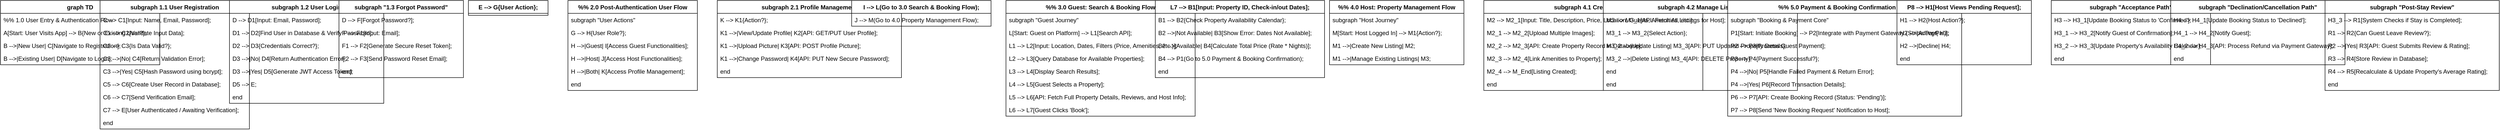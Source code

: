 <mxfile version="27.1.6">
  <diagram name="Page-1" id="ROSSpVBe134HuzA2AlAc">
    <mxGraphModel dx="3422" dy="473" grid="1" gridSize="10" guides="1" tooltips="1" connect="1" arrows="1" fold="1" page="1" pageScale="1" pageWidth="850" pageHeight="1100" math="0" shadow="0">
      <root>
        <mxCell id="0" />
        <mxCell id="1" parent="0" />
        <mxCell id="bdppFfS9T9ufFa10sfc3-4" value="graph TD" style="swimlane;fontStyle=1;childLayout=stackLayout;horizontal=1;startSize=26;horizontalStack=0;resizeParent=1;resizeParentMax=0;resizeLast=0;collapsible=1;marginBottom=0;" vertex="1" parent="1">
          <mxGeometry x="-2080" y="120" width="320" height="130" as="geometry" />
        </mxCell>
        <mxCell id="bdppFfS9T9ufFa10sfc3-5" value="    %% 1.0 User Entry &amp; Authentication Flow" style="text;strokeColor=none;fillColor=none;align=left;verticalAlign=top;spacingLeft=4;spacingRight=4;overflow=hidden;rotatable=0;points=[[0,0.5],[1,0.5]];portConstraint=eastwest;" vertex="1" parent="bdppFfS9T9ufFa10sfc3-4">
          <mxGeometry y="26" width="320" height="26" as="geometry" />
        </mxCell>
        <mxCell id="bdppFfS9T9ufFa10sfc3-6" value="    A[Start: User Visits App] --&gt; B{New or Existing User?};" style="text;strokeColor=none;fillColor=none;align=left;verticalAlign=top;spacingLeft=4;spacingRight=4;overflow=hidden;rotatable=0;points=[[0,0.5],[1,0.5]];portConstraint=eastwest;" vertex="1" parent="bdppFfS9T9ufFa10sfc3-4">
          <mxGeometry y="52" width="320" height="26" as="geometry" />
        </mxCell>
        <mxCell id="bdppFfS9T9ufFa10sfc3-7" value="    B --&gt;|New User| C[Navigate to Registration];" style="text;strokeColor=none;fillColor=none;align=left;verticalAlign=top;spacingLeft=4;spacingRight=4;overflow=hidden;rotatable=0;points=[[0,0.5],[1,0.5]];portConstraint=eastwest;" vertex="1" parent="bdppFfS9T9ufFa10sfc3-4">
          <mxGeometry y="78" width="320" height="26" as="geometry" />
        </mxCell>
        <mxCell id="bdppFfS9T9ufFa10sfc3-8" value="    B --&gt;|Existing User| D[Navigate to Login];" style="text;strokeColor=none;fillColor=none;align=left;verticalAlign=top;spacingLeft=4;spacingRight=4;overflow=hidden;rotatable=0;points=[[0,0.5],[1,0.5]];portConstraint=eastwest;" vertex="1" parent="bdppFfS9T9ufFa10sfc3-4">
          <mxGeometry y="104" width="320" height="26" as="geometry" />
        </mxCell>
        <mxCell id="bdppFfS9T9ufFa10sfc3-9" value="    subgraph 1.1 User Registration" style="swimlane;fontStyle=1;childLayout=stackLayout;horizontal=1;startSize=26;horizontalStack=0;resizeParent=1;resizeParentMax=0;resizeLast=0;collapsible=1;marginBottom=0;" vertex="1" parent="1">
          <mxGeometry x="-1880" y="120" width="300" height="260" as="geometry" />
        </mxCell>
        <mxCell id="bdppFfS9T9ufFa10sfc3-10" value="        C --&gt; C1[Input: Name, Email, Password];" style="text;strokeColor=none;fillColor=none;align=left;verticalAlign=top;spacingLeft=4;spacingRight=4;overflow=hidden;rotatable=0;points=[[0,0.5],[1,0.5]];portConstraint=eastwest;" vertex="1" parent="bdppFfS9T9ufFa10sfc3-9">
          <mxGeometry y="26" width="300" height="26" as="geometry" />
        </mxCell>
        <mxCell id="bdppFfS9T9ufFa10sfc3-11" value="        C1 --&gt; C2[Validate Input Data];" style="text;strokeColor=none;fillColor=none;align=left;verticalAlign=top;spacingLeft=4;spacingRight=4;overflow=hidden;rotatable=0;points=[[0,0.5],[1,0.5]];portConstraint=eastwest;" vertex="1" parent="bdppFfS9T9ufFa10sfc3-9">
          <mxGeometry y="52" width="300" height="26" as="geometry" />
        </mxCell>
        <mxCell id="bdppFfS9T9ufFa10sfc3-12" value="        C2 --&gt; C3{Is Data Valid?};" style="text;strokeColor=none;fillColor=none;align=left;verticalAlign=top;spacingLeft=4;spacingRight=4;overflow=hidden;rotatable=0;points=[[0,0.5],[1,0.5]];portConstraint=eastwest;" vertex="1" parent="bdppFfS9T9ufFa10sfc3-9">
          <mxGeometry y="78" width="300" height="26" as="geometry" />
        </mxCell>
        <mxCell id="bdppFfS9T9ufFa10sfc3-13" value="        C3 --&gt;|No| C4[Return Validation Error];" style="text;strokeColor=none;fillColor=none;align=left;verticalAlign=top;spacingLeft=4;spacingRight=4;overflow=hidden;rotatable=0;points=[[0,0.5],[1,0.5]];portConstraint=eastwest;" vertex="1" parent="bdppFfS9T9ufFa10sfc3-9">
          <mxGeometry y="104" width="300" height="26" as="geometry" />
        </mxCell>
        <mxCell id="bdppFfS9T9ufFa10sfc3-14" value="        C3 --&gt;|Yes| C5[Hash Password using bcrypt];" style="text;strokeColor=none;fillColor=none;align=left;verticalAlign=top;spacingLeft=4;spacingRight=4;overflow=hidden;rotatable=0;points=[[0,0.5],[1,0.5]];portConstraint=eastwest;" vertex="1" parent="bdppFfS9T9ufFa10sfc3-9">
          <mxGeometry y="130" width="300" height="26" as="geometry" />
        </mxCell>
        <mxCell id="bdppFfS9T9ufFa10sfc3-15" value="        C5 --&gt; C6[Create User Record in Database];" style="text;strokeColor=none;fillColor=none;align=left;verticalAlign=top;spacingLeft=4;spacingRight=4;overflow=hidden;rotatable=0;points=[[0,0.5],[1,0.5]];portConstraint=eastwest;" vertex="1" parent="bdppFfS9T9ufFa10sfc3-9">
          <mxGeometry y="156" width="300" height="26" as="geometry" />
        </mxCell>
        <mxCell id="bdppFfS9T9ufFa10sfc3-16" value="        C6 --&gt; C7[Send Verification Email];" style="text;strokeColor=none;fillColor=none;align=left;verticalAlign=top;spacingLeft=4;spacingRight=4;overflow=hidden;rotatable=0;points=[[0,0.5],[1,0.5]];portConstraint=eastwest;" vertex="1" parent="bdppFfS9T9ufFa10sfc3-9">
          <mxGeometry y="182" width="300" height="26" as="geometry" />
        </mxCell>
        <mxCell id="bdppFfS9T9ufFa10sfc3-17" value="        C7 --&gt; E[User Authenticated / Awaiting Verification];" style="text;strokeColor=none;fillColor=none;align=left;verticalAlign=top;spacingLeft=4;spacingRight=4;overflow=hidden;rotatable=0;points=[[0,0.5],[1,0.5]];portConstraint=eastwest;" vertex="1" parent="bdppFfS9T9ufFa10sfc3-9">
          <mxGeometry y="208" width="300" height="26" as="geometry" />
        </mxCell>
        <mxCell id="bdppFfS9T9ufFa10sfc3-18" value="    end" style="text;strokeColor=none;fillColor=none;align=left;verticalAlign=top;spacingLeft=4;spacingRight=4;overflow=hidden;rotatable=0;points=[[0,0.5],[1,0.5]];portConstraint=eastwest;" vertex="1" parent="bdppFfS9T9ufFa10sfc3-9">
          <mxGeometry y="234" width="300" height="26" as="geometry" />
        </mxCell>
        <mxCell id="bdppFfS9T9ufFa10sfc3-19" value="    subgraph 1.2 User Login" style="swimlane;fontStyle=1;childLayout=stackLayout;horizontal=1;startSize=26;horizontalStack=0;resizeParent=1;resizeParentMax=0;resizeLast=0;collapsible=1;marginBottom=0;" vertex="1" parent="1">
          <mxGeometry x="-1620" y="120" width="310" height="208" as="geometry" />
        </mxCell>
        <mxCell id="bdppFfS9T9ufFa10sfc3-20" value="        D --&gt; D1[Input: Email, Password];" style="text;strokeColor=none;fillColor=none;align=left;verticalAlign=top;spacingLeft=4;spacingRight=4;overflow=hidden;rotatable=0;points=[[0,0.5],[1,0.5]];portConstraint=eastwest;" vertex="1" parent="bdppFfS9T9ufFa10sfc3-19">
          <mxGeometry y="26" width="310" height="26" as="geometry" />
        </mxCell>
        <mxCell id="bdppFfS9T9ufFa10sfc3-21" value="        D1 --&gt; D2[Find User in Database &amp; Verify Password];" style="text;strokeColor=none;fillColor=none;align=left;verticalAlign=top;spacingLeft=4;spacingRight=4;overflow=hidden;rotatable=0;points=[[0,0.5],[1,0.5]];portConstraint=eastwest;" vertex="1" parent="bdppFfS9T9ufFa10sfc3-19">
          <mxGeometry y="52" width="310" height="26" as="geometry" />
        </mxCell>
        <mxCell id="bdppFfS9T9ufFa10sfc3-22" value="        D2 --&gt; D3{Credentials Correct?};" style="text;strokeColor=none;fillColor=none;align=left;verticalAlign=top;spacingLeft=4;spacingRight=4;overflow=hidden;rotatable=0;points=[[0,0.5],[1,0.5]];portConstraint=eastwest;" vertex="1" parent="bdppFfS9T9ufFa10sfc3-19">
          <mxGeometry y="78" width="310" height="26" as="geometry" />
        </mxCell>
        <mxCell id="bdppFfS9T9ufFa10sfc3-23" value="        D3 --&gt;|No| D4[Return Authentication Error];" style="text;strokeColor=none;fillColor=none;align=left;verticalAlign=top;spacingLeft=4;spacingRight=4;overflow=hidden;rotatable=0;points=[[0,0.5],[1,0.5]];portConstraint=eastwest;" vertex="1" parent="bdppFfS9T9ufFa10sfc3-19">
          <mxGeometry y="104" width="310" height="26" as="geometry" />
        </mxCell>
        <mxCell id="bdppFfS9T9ufFa10sfc3-24" value="        D3 --&gt;|Yes| D5[Generate JWT Access Token];" style="text;strokeColor=none;fillColor=none;align=left;verticalAlign=top;spacingLeft=4;spacingRight=4;overflow=hidden;rotatable=0;points=[[0,0.5],[1,0.5]];portConstraint=eastwest;" vertex="1" parent="bdppFfS9T9ufFa10sfc3-19">
          <mxGeometry y="130" width="310" height="26" as="geometry" />
        </mxCell>
        <mxCell id="bdppFfS9T9ufFa10sfc3-25" value="        D5 --&gt; E;" style="text;strokeColor=none;fillColor=none;align=left;verticalAlign=top;spacingLeft=4;spacingRight=4;overflow=hidden;rotatable=0;points=[[0,0.5],[1,0.5]];portConstraint=eastwest;" vertex="1" parent="bdppFfS9T9ufFa10sfc3-19">
          <mxGeometry y="156" width="310" height="26" as="geometry" />
        </mxCell>
        <mxCell id="bdppFfS9T9ufFa10sfc3-26" value="    end" style="text;strokeColor=none;fillColor=none;align=left;verticalAlign=top;spacingLeft=4;spacingRight=4;overflow=hidden;rotatable=0;points=[[0,0.5],[1,0.5]];portConstraint=eastwest;" vertex="1" parent="bdppFfS9T9ufFa10sfc3-19">
          <mxGeometry y="182" width="310" height="26" as="geometry" />
        </mxCell>
        <mxCell id="bdppFfS9T9ufFa10sfc3-27" value="    subgraph &quot;1.3 Forgot Password&quot;" style="swimlane;fontStyle=1;childLayout=stackLayout;horizontal=1;startSize=26;horizontalStack=0;resizeParent=1;resizeParentMax=0;resizeLast=0;collapsible=1;marginBottom=0;" vertex="1" parent="1">
          <mxGeometry x="-1400" y="120" width="250" height="156" as="geometry" />
        </mxCell>
        <mxCell id="bdppFfS9T9ufFa10sfc3-28" value="        D --&gt; F[Forgot Password?];" style="text;strokeColor=none;fillColor=none;align=left;verticalAlign=top;spacingLeft=4;spacingRight=4;overflow=hidden;rotatable=0;points=[[0,0.5],[1,0.5]];portConstraint=eastwest;" vertex="1" parent="bdppFfS9T9ufFa10sfc3-27">
          <mxGeometry y="26" width="250" height="26" as="geometry" />
        </mxCell>
        <mxCell id="bdppFfS9T9ufFa10sfc3-29" value="        F --&gt; F1[Input: Email];" style="text;strokeColor=none;fillColor=none;align=left;verticalAlign=top;spacingLeft=4;spacingRight=4;overflow=hidden;rotatable=0;points=[[0,0.5],[1,0.5]];portConstraint=eastwest;" vertex="1" parent="bdppFfS9T9ufFa10sfc3-27">
          <mxGeometry y="52" width="250" height="26" as="geometry" />
        </mxCell>
        <mxCell id="bdppFfS9T9ufFa10sfc3-30" value="        F1 --&gt; F2[Generate Secure Reset Token];" style="text;strokeColor=none;fillColor=none;align=left;verticalAlign=top;spacingLeft=4;spacingRight=4;overflow=hidden;rotatable=0;points=[[0,0.5],[1,0.5]];portConstraint=eastwest;" vertex="1" parent="bdppFfS9T9ufFa10sfc3-27">
          <mxGeometry y="78" width="250" height="26" as="geometry" />
        </mxCell>
        <mxCell id="bdppFfS9T9ufFa10sfc3-31" value="        F2 --&gt; F3[Send Password Reset Email];" style="text;strokeColor=none;fillColor=none;align=left;verticalAlign=top;spacingLeft=4;spacingRight=4;overflow=hidden;rotatable=0;points=[[0,0.5],[1,0.5]];portConstraint=eastwest;" vertex="1" parent="bdppFfS9T9ufFa10sfc3-27">
          <mxGeometry y="104" width="250" height="26" as="geometry" />
        </mxCell>
        <mxCell id="bdppFfS9T9ufFa10sfc3-32" value="    end" style="text;strokeColor=none;fillColor=none;align=left;verticalAlign=top;spacingLeft=4;spacingRight=4;overflow=hidden;rotatable=0;points=[[0,0.5],[1,0.5]];portConstraint=eastwest;" vertex="1" parent="bdppFfS9T9ufFa10sfc3-27">
          <mxGeometry y="130" width="250" height="26" as="geometry" />
        </mxCell>
        <mxCell id="bdppFfS9T9ufFa10sfc3-33" value="    E --&gt; G{User Action};" style="swimlane;fontStyle=1;childLayout=stackLayout;horizontal=1;startSize=26;horizontalStack=0;resizeParent=1;resizeParentMax=0;resizeLast=0;collapsible=1;marginBottom=0;" vertex="1" parent="1">
          <mxGeometry x="-1140" y="120" width="160" height="30" as="geometry" />
        </mxCell>
        <mxCell id="bdppFfS9T9ufFa10sfc3-34" value="    %% 2.0 Post-Authentication User Flow" style="swimlane;fontStyle=1;childLayout=stackLayout;horizontal=1;startSize=26;horizontalStack=0;resizeParent=1;resizeParentMax=0;resizeLast=0;collapsible=1;marginBottom=0;" vertex="1" parent="1">
          <mxGeometry x="-940" y="120" width="260" height="182" as="geometry" />
        </mxCell>
        <mxCell id="bdppFfS9T9ufFa10sfc3-35" value="    subgraph &quot;User Actions&quot;" style="text;strokeColor=none;fillColor=none;align=left;verticalAlign=top;spacingLeft=4;spacingRight=4;overflow=hidden;rotatable=0;points=[[0,0.5],[1,0.5]];portConstraint=eastwest;" vertex="1" parent="bdppFfS9T9ufFa10sfc3-34">
          <mxGeometry y="26" width="260" height="26" as="geometry" />
        </mxCell>
        <mxCell id="bdppFfS9T9ufFa10sfc3-36" value="        G --&gt; H{User Role?};" style="text;strokeColor=none;fillColor=none;align=left;verticalAlign=top;spacingLeft=4;spacingRight=4;overflow=hidden;rotatable=0;points=[[0,0.5],[1,0.5]];portConstraint=eastwest;" vertex="1" parent="bdppFfS9T9ufFa10sfc3-34">
          <mxGeometry y="52" width="260" height="26" as="geometry" />
        </mxCell>
        <mxCell id="bdppFfS9T9ufFa10sfc3-37" value="        H --&gt;|Guest| I[Access Guest Functionalities];" style="text;strokeColor=none;fillColor=none;align=left;verticalAlign=top;spacingLeft=4;spacingRight=4;overflow=hidden;rotatable=0;points=[[0,0.5],[1,0.5]];portConstraint=eastwest;" vertex="1" parent="bdppFfS9T9ufFa10sfc3-34">
          <mxGeometry y="78" width="260" height="26" as="geometry" />
        </mxCell>
        <mxCell id="bdppFfS9T9ufFa10sfc3-38" value="        H --&gt;|Host| J[Access Host Functionalities];" style="text;strokeColor=none;fillColor=none;align=left;verticalAlign=top;spacingLeft=4;spacingRight=4;overflow=hidden;rotatable=0;points=[[0,0.5],[1,0.5]];portConstraint=eastwest;" vertex="1" parent="bdppFfS9T9ufFa10sfc3-34">
          <mxGeometry y="104" width="260" height="26" as="geometry" />
        </mxCell>
        <mxCell id="bdppFfS9T9ufFa10sfc3-39" value="        H --&gt;|Both| K[Access Profile Management];" style="text;strokeColor=none;fillColor=none;align=left;verticalAlign=top;spacingLeft=4;spacingRight=4;overflow=hidden;rotatable=0;points=[[0,0.5],[1,0.5]];portConstraint=eastwest;" vertex="1" parent="bdppFfS9T9ufFa10sfc3-34">
          <mxGeometry y="130" width="260" height="26" as="geometry" />
        </mxCell>
        <mxCell id="bdppFfS9T9ufFa10sfc3-40" value="    end" style="text;strokeColor=none;fillColor=none;align=left;verticalAlign=top;spacingLeft=4;spacingRight=4;overflow=hidden;rotatable=0;points=[[0,0.5],[1,0.5]];portConstraint=eastwest;" vertex="1" parent="bdppFfS9T9ufFa10sfc3-34">
          <mxGeometry y="156" width="260" height="26" as="geometry" />
        </mxCell>
        <mxCell id="bdppFfS9T9ufFa10sfc3-41" value="    subgraph 2.1 Profile Management" style="swimlane;fontStyle=1;childLayout=stackLayout;horizontal=1;startSize=26;horizontalStack=0;resizeParent=1;resizeParentMax=0;resizeLast=0;collapsible=1;marginBottom=0;" vertex="1" parent="1">
          <mxGeometry x="-640" y="120" width="370" height="156" as="geometry" />
        </mxCell>
        <mxCell id="bdppFfS9T9ufFa10sfc3-42" value="        K --&gt; K1{Action?};" style="text;strokeColor=none;fillColor=none;align=left;verticalAlign=top;spacingLeft=4;spacingRight=4;overflow=hidden;rotatable=0;points=[[0,0.5],[1,0.5]];portConstraint=eastwest;" vertex="1" parent="bdppFfS9T9ufFa10sfc3-41">
          <mxGeometry y="26" width="370" height="26" as="geometry" />
        </mxCell>
        <mxCell id="bdppFfS9T9ufFa10sfc3-43" value="        K1 --&gt;|View/Update Profile| K2[API: GET/PUT User Profile];" style="text;strokeColor=none;fillColor=none;align=left;verticalAlign=top;spacingLeft=4;spacingRight=4;overflow=hidden;rotatable=0;points=[[0,0.5],[1,0.5]];portConstraint=eastwest;" vertex="1" parent="bdppFfS9T9ufFa10sfc3-41">
          <mxGeometry y="52" width="370" height="26" as="geometry" />
        </mxCell>
        <mxCell id="bdppFfS9T9ufFa10sfc3-44" value="        K1 --&gt;|Upload Picture| K3[API: POST Profile Picture];" style="text;strokeColor=none;fillColor=none;align=left;verticalAlign=top;spacingLeft=4;spacingRight=4;overflow=hidden;rotatable=0;points=[[0,0.5],[1,0.5]];portConstraint=eastwest;" vertex="1" parent="bdppFfS9T9ufFa10sfc3-41">
          <mxGeometry y="78" width="370" height="26" as="geometry" />
        </mxCell>
        <mxCell id="bdppFfS9T9ufFa10sfc3-45" value="        K1 --&gt;|Change Password| K4[API: PUT New Secure Password];" style="text;strokeColor=none;fillColor=none;align=left;verticalAlign=top;spacingLeft=4;spacingRight=4;overflow=hidden;rotatable=0;points=[[0,0.5],[1,0.5]];portConstraint=eastwest;" vertex="1" parent="bdppFfS9T9ufFa10sfc3-41">
          <mxGeometry y="104" width="370" height="26" as="geometry" />
        </mxCell>
        <mxCell id="bdppFfS9T9ufFa10sfc3-46" value="    end" style="text;strokeColor=none;fillColor=none;align=left;verticalAlign=top;spacingLeft=4;spacingRight=4;overflow=hidden;rotatable=0;points=[[0,0.5],[1,0.5]];portConstraint=eastwest;" vertex="1" parent="bdppFfS9T9ufFa10sfc3-41">
          <mxGeometry y="130" width="370" height="26" as="geometry" />
        </mxCell>
        <mxCell id="bdppFfS9T9ufFa10sfc3-47" value="    I --&gt; L(Go to 3.0 Search &amp; Booking Flow);" style="swimlane;fontStyle=1;childLayout=stackLayout;horizontal=1;startSize=26;horizontalStack=0;resizeParent=1;resizeParentMax=0;resizeLast=0;collapsible=1;marginBottom=0;" vertex="1" parent="1">
          <mxGeometry x="-370" y="120" width="280" height="52" as="geometry" />
        </mxCell>
        <mxCell id="bdppFfS9T9ufFa10sfc3-48" value="    J --&gt; M(Go to 4.0 Property Management Flow);" style="text;strokeColor=none;fillColor=none;align=left;verticalAlign=top;spacingLeft=4;spacingRight=4;overflow=hidden;rotatable=0;points=[[0,0.5],[1,0.5]];portConstraint=eastwest;" vertex="1" parent="bdppFfS9T9ufFa10sfc3-47">
          <mxGeometry y="26" width="280" height="26" as="geometry" />
        </mxCell>
        <mxCell id="bdppFfS9T9ufFa10sfc3-49" value="    %% 3.0 Guest: Search &amp; Booking Flow" style="swimlane;fontStyle=1;childLayout=stackLayout;horizontal=1;startSize=26;horizontalStack=0;resizeParent=1;resizeParentMax=0;resizeLast=0;collapsible=1;marginBottom=0;" vertex="1" parent="1">
          <mxGeometry x="-60" y="120" width="380" height="234" as="geometry" />
        </mxCell>
        <mxCell id="bdppFfS9T9ufFa10sfc3-50" value="    subgraph &quot;Guest Journey&quot;" style="text;strokeColor=none;fillColor=none;align=left;verticalAlign=top;spacingLeft=4;spacingRight=4;overflow=hidden;rotatable=0;points=[[0,0.5],[1,0.5]];portConstraint=eastwest;" vertex="1" parent="bdppFfS9T9ufFa10sfc3-49">
          <mxGeometry y="26" width="380" height="26" as="geometry" />
        </mxCell>
        <mxCell id="bdppFfS9T9ufFa10sfc3-51" value="        L[Start: Guest on Platform] --&gt; L1[Search API];" style="text;strokeColor=none;fillColor=none;align=left;verticalAlign=top;spacingLeft=4;spacingRight=4;overflow=hidden;rotatable=0;points=[[0,0.5],[1,0.5]];portConstraint=eastwest;" vertex="1" parent="bdppFfS9T9ufFa10sfc3-49">
          <mxGeometry y="52" width="380" height="26" as="geometry" />
        </mxCell>
        <mxCell id="bdppFfS9T9ufFa10sfc3-52" value="        L1 --&gt; L2[Input: Location, Dates, Filters (Price, Amenities, etc.)];" style="text;strokeColor=none;fillColor=none;align=left;verticalAlign=top;spacingLeft=4;spacingRight=4;overflow=hidden;rotatable=0;points=[[0,0.5],[1,0.5]];portConstraint=eastwest;" vertex="1" parent="bdppFfS9T9ufFa10sfc3-49">
          <mxGeometry y="78" width="380" height="26" as="geometry" />
        </mxCell>
        <mxCell id="bdppFfS9T9ufFa10sfc3-53" value="        L2 --&gt; L3[Query Database for Available Properties];" style="text;strokeColor=none;fillColor=none;align=left;verticalAlign=top;spacingLeft=4;spacingRight=4;overflow=hidden;rotatable=0;points=[[0,0.5],[1,0.5]];portConstraint=eastwest;" vertex="1" parent="bdppFfS9T9ufFa10sfc3-49">
          <mxGeometry y="104" width="380" height="26" as="geometry" />
        </mxCell>
        <mxCell id="bdppFfS9T9ufFa10sfc3-54" value="        L3 --&gt; L4[Display Search Results];" style="text;strokeColor=none;fillColor=none;align=left;verticalAlign=top;spacingLeft=4;spacingRight=4;overflow=hidden;rotatable=0;points=[[0,0.5],[1,0.5]];portConstraint=eastwest;" vertex="1" parent="bdppFfS9T9ufFa10sfc3-49">
          <mxGeometry y="130" width="380" height="26" as="geometry" />
        </mxCell>
        <mxCell id="bdppFfS9T9ufFa10sfc3-55" value="        L4 --&gt; L5[Guest Selects a Property];" style="text;strokeColor=none;fillColor=none;align=left;verticalAlign=top;spacingLeft=4;spacingRight=4;overflow=hidden;rotatable=0;points=[[0,0.5],[1,0.5]];portConstraint=eastwest;" vertex="1" parent="bdppFfS9T9ufFa10sfc3-49">
          <mxGeometry y="156" width="380" height="26" as="geometry" />
        </mxCell>
        <mxCell id="bdppFfS9T9ufFa10sfc3-56" value="        L5 --&gt; L6[API: Fetch Full Property Details, Reviews, and Host Info];" style="text;strokeColor=none;fillColor=none;align=left;verticalAlign=top;spacingLeft=4;spacingRight=4;overflow=hidden;rotatable=0;points=[[0,0.5],[1,0.5]];portConstraint=eastwest;" vertex="1" parent="bdppFfS9T9ufFa10sfc3-49">
          <mxGeometry y="182" width="380" height="26" as="geometry" />
        </mxCell>
        <mxCell id="bdppFfS9T9ufFa10sfc3-57" value="        L6 --&gt; L7[Guest Clicks &#39;Book&#39;];" style="text;strokeColor=none;fillColor=none;align=left;verticalAlign=top;spacingLeft=4;spacingRight=4;overflow=hidden;rotatable=0;points=[[0,0.5],[1,0.5]];portConstraint=eastwest;" vertex="1" parent="bdppFfS9T9ufFa10sfc3-49">
          <mxGeometry y="208" width="380" height="26" as="geometry" />
        </mxCell>
        <mxCell id="bdppFfS9T9ufFa10sfc3-58" value="        L7 --&gt; B1[Input: Property ID, Check-in/out Dates];" style="swimlane;fontStyle=1;childLayout=stackLayout;horizontal=1;startSize=26;horizontalStack=0;resizeParent=1;resizeParentMax=0;resizeLast=0;collapsible=1;marginBottom=0;" vertex="1" parent="1">
          <mxGeometry x="240" y="120" width="340" height="156" as="geometry" />
        </mxCell>
        <mxCell id="bdppFfS9T9ufFa10sfc3-59" value="        B1 --&gt; B2{Check Property Availability Calendar};" style="text;strokeColor=none;fillColor=none;align=left;verticalAlign=top;spacingLeft=4;spacingRight=4;overflow=hidden;rotatable=0;points=[[0,0.5],[1,0.5]];portConstraint=eastwest;" vertex="1" parent="bdppFfS9T9ufFa10sfc3-58">
          <mxGeometry y="26" width="340" height="26" as="geometry" />
        </mxCell>
        <mxCell id="bdppFfS9T9ufFa10sfc3-60" value="        B2 --&gt;|Not Available| B3[Show Error: Dates Not Available];" style="text;strokeColor=none;fillColor=none;align=left;verticalAlign=top;spacingLeft=4;spacingRight=4;overflow=hidden;rotatable=0;points=[[0,0.5],[1,0.5]];portConstraint=eastwest;" vertex="1" parent="bdppFfS9T9ufFa10sfc3-58">
          <mxGeometry y="52" width="340" height="26" as="geometry" />
        </mxCell>
        <mxCell id="bdppFfS9T9ufFa10sfc3-61" value="        B2 --&gt;|Available| B4[Calculate Total Price (Rate * Nights)];" style="text;strokeColor=none;fillColor=none;align=left;verticalAlign=top;spacingLeft=4;spacingRight=4;overflow=hidden;rotatable=0;points=[[0,0.5],[1,0.5]];portConstraint=eastwest;" vertex="1" parent="bdppFfS9T9ufFa10sfc3-58">
          <mxGeometry y="78" width="340" height="26" as="geometry" />
        </mxCell>
        <mxCell id="bdppFfS9T9ufFa10sfc3-62" value="        B4 --&gt; P1(Go to 5.0 Payment &amp; Booking Confirmation);" style="text;strokeColor=none;fillColor=none;align=left;verticalAlign=top;spacingLeft=4;spacingRight=4;overflow=hidden;rotatable=0;points=[[0,0.5],[1,0.5]];portConstraint=eastwest;" vertex="1" parent="bdppFfS9T9ufFa10sfc3-58">
          <mxGeometry y="104" width="340" height="26" as="geometry" />
        </mxCell>
        <mxCell id="bdppFfS9T9ufFa10sfc3-63" value="    end" style="text;strokeColor=none;fillColor=none;align=left;verticalAlign=top;spacingLeft=4;spacingRight=4;overflow=hidden;rotatable=0;points=[[0,0.5],[1,0.5]];portConstraint=eastwest;" vertex="1" parent="bdppFfS9T9ufFa10sfc3-58">
          <mxGeometry y="130" width="340" height="26" as="geometry" />
        </mxCell>
        <mxCell id="bdppFfS9T9ufFa10sfc3-64" value="    %% 4.0 Host: Property Management Flow" style="swimlane;fontStyle=1;childLayout=stackLayout;horizontal=1;startSize=26;horizontalStack=0;resizeParent=1;resizeParentMax=0;resizeLast=0;collapsible=1;marginBottom=0;" vertex="1" parent="1">
          <mxGeometry x="590" y="120" width="270" height="130" as="geometry" />
        </mxCell>
        <mxCell id="bdppFfS9T9ufFa10sfc3-65" value="    subgraph &quot;Host Journey&quot;" style="text;strokeColor=none;fillColor=none;align=left;verticalAlign=top;spacingLeft=4;spacingRight=4;overflow=hidden;rotatable=0;points=[[0,0.5],[1,0.5]];portConstraint=eastwest;" vertex="1" parent="bdppFfS9T9ufFa10sfc3-64">
          <mxGeometry y="26" width="270" height="26" as="geometry" />
        </mxCell>
        <mxCell id="bdppFfS9T9ufFa10sfc3-66" value="        M[Start: Host Logged In] --&gt; M1{Action?};" style="text;strokeColor=none;fillColor=none;align=left;verticalAlign=top;spacingLeft=4;spacingRight=4;overflow=hidden;rotatable=0;points=[[0,0.5],[1,0.5]];portConstraint=eastwest;" vertex="1" parent="bdppFfS9T9ufFa10sfc3-64">
          <mxGeometry y="52" width="270" height="26" as="geometry" />
        </mxCell>
        <mxCell id="bdppFfS9T9ufFa10sfc3-67" value="        M1 --&gt;|Create New Listing| M2;" style="text;strokeColor=none;fillColor=none;align=left;verticalAlign=top;spacingLeft=4;spacingRight=4;overflow=hidden;rotatable=0;points=[[0,0.5],[1,0.5]];portConstraint=eastwest;" vertex="1" parent="bdppFfS9T9ufFa10sfc3-64">
          <mxGeometry y="78" width="270" height="26" as="geometry" />
        </mxCell>
        <mxCell id="bdppFfS9T9ufFa10sfc3-68" value="        M1 --&gt;|Manage Existing Listings| M3;" style="text;strokeColor=none;fillColor=none;align=left;verticalAlign=top;spacingLeft=4;spacingRight=4;overflow=hidden;rotatable=0;points=[[0,0.5],[1,0.5]];portConstraint=eastwest;" vertex="1" parent="bdppFfS9T9ufFa10sfc3-64">
          <mxGeometry y="104" width="270" height="26" as="geometry" />
        </mxCell>
        <mxCell id="bdppFfS9T9ufFa10sfc3-69" value="        subgraph 4.1 Create Listing" style="swimlane;fontStyle=1;childLayout=stackLayout;horizontal=1;startSize=26;horizontalStack=0;resizeParent=1;resizeParentMax=0;resizeLast=0;collapsible=1;marginBottom=0;" vertex="1" parent="1">
          <mxGeometry x="900" y="120" width="440" height="182" as="geometry" />
        </mxCell>
        <mxCell id="bdppFfS9T9ufFa10sfc3-70" value="            M2 --&gt; M2_1[Input: Title, Description, Price, Location, Guests, Amenities, etc.];" style="text;strokeColor=none;fillColor=none;align=left;verticalAlign=top;spacingLeft=4;spacingRight=4;overflow=hidden;rotatable=0;points=[[0,0.5],[1,0.5]];portConstraint=eastwest;" vertex="1" parent="bdppFfS9T9ufFa10sfc3-69">
          <mxGeometry y="26" width="440" height="26" as="geometry" />
        </mxCell>
        <mxCell id="bdppFfS9T9ufFa10sfc3-71" value="            M2_1 --&gt; M2_2[Upload Multiple Images];" style="text;strokeColor=none;fillColor=none;align=left;verticalAlign=top;spacingLeft=4;spacingRight=4;overflow=hidden;rotatable=0;points=[[0,0.5],[1,0.5]];portConstraint=eastwest;" vertex="1" parent="bdppFfS9T9ufFa10sfc3-69">
          <mxGeometry y="52" width="440" height="26" as="geometry" />
        </mxCell>
        <mxCell id="bdppFfS9T9ufFa10sfc3-72" value="            M2_2 --&gt; M2_3[API: Create Property Record in Database];" style="text;strokeColor=none;fillColor=none;align=left;verticalAlign=top;spacingLeft=4;spacingRight=4;overflow=hidden;rotatable=0;points=[[0,0.5],[1,0.5]];portConstraint=eastwest;" vertex="1" parent="bdppFfS9T9ufFa10sfc3-69">
          <mxGeometry y="78" width="440" height="26" as="geometry" />
        </mxCell>
        <mxCell id="bdppFfS9T9ufFa10sfc3-73" value="            M2_3 --&gt; M2_4[Link Amenities to Property];" style="text;strokeColor=none;fillColor=none;align=left;verticalAlign=top;spacingLeft=4;spacingRight=4;overflow=hidden;rotatable=0;points=[[0,0.5],[1,0.5]];portConstraint=eastwest;" vertex="1" parent="bdppFfS9T9ufFa10sfc3-69">
          <mxGeometry y="104" width="440" height="26" as="geometry" />
        </mxCell>
        <mxCell id="bdppFfS9T9ufFa10sfc3-74" value="            M2_4 --&gt; M_End[Listing Created];" style="text;strokeColor=none;fillColor=none;align=left;verticalAlign=top;spacingLeft=4;spacingRight=4;overflow=hidden;rotatable=0;points=[[0,0.5],[1,0.5]];portConstraint=eastwest;" vertex="1" parent="bdppFfS9T9ufFa10sfc3-69">
          <mxGeometry y="130" width="440" height="26" as="geometry" />
        </mxCell>
        <mxCell id="bdppFfS9T9ufFa10sfc3-75" value="        end" style="text;strokeColor=none;fillColor=none;align=left;verticalAlign=top;spacingLeft=4;spacingRight=4;overflow=hidden;rotatable=0;points=[[0,0.5],[1,0.5]];portConstraint=eastwest;" vertex="1" parent="bdppFfS9T9ufFa10sfc3-69">
          <mxGeometry y="156" width="440" height="26" as="geometry" />
        </mxCell>
        <mxCell id="bdppFfS9T9ufFa10sfc3-76" value="        subgraph 4.2 Manage Listings" style="swimlane;fontStyle=1;childLayout=stackLayout;horizontal=1;startSize=26;horizontalStack=0;resizeParent=1;resizeParentMax=0;resizeLast=0;collapsible=1;marginBottom=0;" vertex="1" parent="1">
          <mxGeometry x="1140" y="120" width="390" height="182" as="geometry" />
        </mxCell>
        <mxCell id="bdppFfS9T9ufFa10sfc3-77" value="            M3 --&gt; M3_1[API: Fetch All Listings for Host];" style="text;strokeColor=none;fillColor=none;align=left;verticalAlign=top;spacingLeft=4;spacingRight=4;overflow=hidden;rotatable=0;points=[[0,0.5],[1,0.5]];portConstraint=eastwest;" vertex="1" parent="bdppFfS9T9ufFa10sfc3-76">
          <mxGeometry y="26" width="390" height="26" as="geometry" />
        </mxCell>
        <mxCell id="bdppFfS9T9ufFa10sfc3-78" value="            M3_1 --&gt; M3_2{Select Action};" style="text;strokeColor=none;fillColor=none;align=left;verticalAlign=top;spacingLeft=4;spacingRight=4;overflow=hidden;rotatable=0;points=[[0,0.5],[1,0.5]];portConstraint=eastwest;" vertex="1" parent="bdppFfS9T9ufFa10sfc3-76">
          <mxGeometry y="52" width="390" height="26" as="geometry" />
        </mxCell>
        <mxCell id="bdppFfS9T9ufFa10sfc3-79" value="            M3_2 --&gt;|Update Listing| M3_3[API: PUT Updated Property Details];" style="text;strokeColor=none;fillColor=none;align=left;verticalAlign=top;spacingLeft=4;spacingRight=4;overflow=hidden;rotatable=0;points=[[0,0.5],[1,0.5]];portConstraint=eastwest;" vertex="1" parent="bdppFfS9T9ufFa10sfc3-76">
          <mxGeometry y="78" width="390" height="26" as="geometry" />
        </mxCell>
        <mxCell id="bdppFfS9T9ufFa10sfc3-80" value="            M3_2 --&gt;|Delete Listing| M3_4[API: DELETE Property];" style="text;strokeColor=none;fillColor=none;align=left;verticalAlign=top;spacingLeft=4;spacingRight=4;overflow=hidden;rotatable=0;points=[[0,0.5],[1,0.5]];portConstraint=eastwest;" vertex="1" parent="bdppFfS9T9ufFa10sfc3-76">
          <mxGeometry y="104" width="390" height="26" as="geometry" />
        </mxCell>
        <mxCell id="bdppFfS9T9ufFa10sfc3-81" value="        end" style="text;strokeColor=none;fillColor=none;align=left;verticalAlign=top;spacingLeft=4;spacingRight=4;overflow=hidden;rotatable=0;points=[[0,0.5],[1,0.5]];portConstraint=eastwest;" vertex="1" parent="bdppFfS9T9ufFa10sfc3-76">
          <mxGeometry y="130" width="390" height="26" as="geometry" />
        </mxCell>
        <mxCell id="bdppFfS9T9ufFa10sfc3-82" value="    end" style="text;strokeColor=none;fillColor=none;align=left;verticalAlign=top;spacingLeft=4;spacingRight=4;overflow=hidden;rotatable=0;points=[[0,0.5],[1,0.5]];portConstraint=eastwest;" vertex="1" parent="bdppFfS9T9ufFa10sfc3-76">
          <mxGeometry y="156" width="390" height="26" as="geometry" />
        </mxCell>
        <mxCell id="bdppFfS9T9ufFa10sfc3-83" value="    %% 5.0 Payment &amp; Booking Confirmation Flow" style="swimlane;fontStyle=1;childLayout=stackLayout;horizontal=1;startSize=26;horizontalStack=0;resizeParent=1;resizeParentMax=0;resizeLast=0;collapsible=1;marginBottom=0;" vertex="1" parent="1">
          <mxGeometry x="1390" y="120" width="470" height="234" as="geometry" />
        </mxCell>
        <mxCell id="bdppFfS9T9ufFa10sfc3-84" value="    subgraph &quot;Booking &amp; Payment Core&quot;" style="text;strokeColor=none;fillColor=none;align=left;verticalAlign=top;spacingLeft=4;spacingRight=4;overflow=hidden;rotatable=0;points=[[0,0.5],[1,0.5]];portConstraint=eastwest;" vertex="1" parent="bdppFfS9T9ufFa10sfc3-83">
          <mxGeometry y="26" width="470" height="26" as="geometry" />
        </mxCell>
        <mxCell id="bdppFfS9T9ufFa10sfc3-85" value="        P1[Start: Initiate Booking] --&gt; P2[Integrate with Payment Gateway (Stripe/PayPal)];" style="text;strokeColor=none;fillColor=none;align=left;verticalAlign=top;spacingLeft=4;spacingRight=4;overflow=hidden;rotatable=0;points=[[0,0.5],[1,0.5]];portConstraint=eastwest;" vertex="1" parent="bdppFfS9T9ufFa10sfc3-83">
          <mxGeometry y="52" width="470" height="26" as="geometry" />
        </mxCell>
        <mxCell id="bdppFfS9T9ufFa10sfc3-86" value="        P2 --&gt; P3[Process Guest Payment];" style="text;strokeColor=none;fillColor=none;align=left;verticalAlign=top;spacingLeft=4;spacingRight=4;overflow=hidden;rotatable=0;points=[[0,0.5],[1,0.5]];portConstraint=eastwest;" vertex="1" parent="bdppFfS9T9ufFa10sfc3-83">
          <mxGeometry y="78" width="470" height="26" as="geometry" />
        </mxCell>
        <mxCell id="bdppFfS9T9ufFa10sfc3-87" value="        P3 --&gt; P4{Payment Successful?};" style="text;strokeColor=none;fillColor=none;align=left;verticalAlign=top;spacingLeft=4;spacingRight=4;overflow=hidden;rotatable=0;points=[[0,0.5],[1,0.5]];portConstraint=eastwest;" vertex="1" parent="bdppFfS9T9ufFa10sfc3-83">
          <mxGeometry y="104" width="470" height="26" as="geometry" />
        </mxCell>
        <mxCell id="bdppFfS9T9ufFa10sfc3-88" value="        P4 --&gt;|No| P5[Handle Failed Payment &amp; Return Error];" style="text;strokeColor=none;fillColor=none;align=left;verticalAlign=top;spacingLeft=4;spacingRight=4;overflow=hidden;rotatable=0;points=[[0,0.5],[1,0.5]];portConstraint=eastwest;" vertex="1" parent="bdppFfS9T9ufFa10sfc3-83">
          <mxGeometry y="130" width="470" height="26" as="geometry" />
        </mxCell>
        <mxCell id="bdppFfS9T9ufFa10sfc3-89" value="        P4 --&gt;|Yes| P6[Record Transaction Details];" style="text;strokeColor=none;fillColor=none;align=left;verticalAlign=top;spacingLeft=4;spacingRight=4;overflow=hidden;rotatable=0;points=[[0,0.5],[1,0.5]];portConstraint=eastwest;" vertex="1" parent="bdppFfS9T9ufFa10sfc3-83">
          <mxGeometry y="156" width="470" height="26" as="geometry" />
        </mxCell>
        <mxCell id="bdppFfS9T9ufFa10sfc3-90" value="        P6 --&gt; P7[API: Create Booking Record (Status: &#39;Pending&#39;)];" style="text;strokeColor=none;fillColor=none;align=left;verticalAlign=top;spacingLeft=4;spacingRight=4;overflow=hidden;rotatable=0;points=[[0,0.5],[1,0.5]];portConstraint=eastwest;" vertex="1" parent="bdppFfS9T9ufFa10sfc3-83">
          <mxGeometry y="182" width="470" height="26" as="geometry" />
        </mxCell>
        <mxCell id="bdppFfS9T9ufFa10sfc3-91" value="        P7 --&gt; P8[Send &#39;New Booking Request&#39; Notification to Host];" style="text;strokeColor=none;fillColor=none;align=left;verticalAlign=top;spacingLeft=4;spacingRight=4;overflow=hidden;rotatable=0;points=[[0,0.5],[1,0.5]];portConstraint=eastwest;" vertex="1" parent="bdppFfS9T9ufFa10sfc3-83">
          <mxGeometry y="208" width="470" height="26" as="geometry" />
        </mxCell>
        <mxCell id="bdppFfS9T9ufFa10sfc3-92" value="        P8 --&gt; H1[Host Views Pending Request];" style="swimlane;fontStyle=1;childLayout=stackLayout;horizontal=1;startSize=26;horizontalStack=0;resizeParent=1;resizeParentMax=0;resizeLast=0;collapsible=1;marginBottom=0;" vertex="1" parent="1">
          <mxGeometry x="1730" y="120" width="270" height="130" as="geometry" />
        </mxCell>
        <mxCell id="bdppFfS9T9ufFa10sfc3-93" value="        H1 --&gt; H2{Host Action?};" style="text;strokeColor=none;fillColor=none;align=left;verticalAlign=top;spacingLeft=4;spacingRight=4;overflow=hidden;rotatable=0;points=[[0,0.5],[1,0.5]];portConstraint=eastwest;" vertex="1" parent="bdppFfS9T9ufFa10sfc3-92">
          <mxGeometry y="26" width="270" height="26" as="geometry" />
        </mxCell>
        <mxCell id="bdppFfS9T9ufFa10sfc3-94" value="        H2 --&gt;|Accept| H3;" style="text;strokeColor=none;fillColor=none;align=left;verticalAlign=top;spacingLeft=4;spacingRight=4;overflow=hidden;rotatable=0;points=[[0,0.5],[1,0.5]];portConstraint=eastwest;" vertex="1" parent="bdppFfS9T9ufFa10sfc3-92">
          <mxGeometry y="52" width="270" height="26" as="geometry" />
        </mxCell>
        <mxCell id="bdppFfS9T9ufFa10sfc3-95" value="        H2 --&gt;|Decline| H4;" style="text;strokeColor=none;fillColor=none;align=left;verticalAlign=top;spacingLeft=4;spacingRight=4;overflow=hidden;rotatable=0;points=[[0,0.5],[1,0.5]];portConstraint=eastwest;" vertex="1" parent="bdppFfS9T9ufFa10sfc3-92">
          <mxGeometry y="78" width="270" height="26" as="geometry" />
        </mxCell>
        <mxCell id="bdppFfS9T9ufFa10sfc3-96" value="    end" style="text;strokeColor=none;fillColor=none;align=left;verticalAlign=top;spacingLeft=4;spacingRight=4;overflow=hidden;rotatable=0;points=[[0,0.5],[1,0.5]];portConstraint=eastwest;" vertex="1" parent="bdppFfS9T9ufFa10sfc3-92">
          <mxGeometry y="104" width="270" height="26" as="geometry" />
        </mxCell>
        <mxCell id="bdppFfS9T9ufFa10sfc3-97" value="    subgraph &quot;Acceptance Path&quot;" style="swimlane;fontStyle=1;childLayout=stackLayout;horizontal=1;startSize=26;horizontalStack=0;resizeParent=1;resizeParentMax=0;resizeLast=0;collapsible=1;marginBottom=0;" vertex="1" parent="1">
          <mxGeometry x="2040" y="120" width="320" height="130" as="geometry" />
        </mxCell>
        <mxCell id="bdppFfS9T9ufFa10sfc3-98" value="        H3 --&gt; H3_1[Update Booking Status to &#39;Confirmed&#39;];" style="text;strokeColor=none;fillColor=none;align=left;verticalAlign=top;spacingLeft=4;spacingRight=4;overflow=hidden;rotatable=0;points=[[0,0.5],[1,0.5]];portConstraint=eastwest;" vertex="1" parent="bdppFfS9T9ufFa10sfc3-97">
          <mxGeometry y="26" width="320" height="26" as="geometry" />
        </mxCell>
        <mxCell id="bdppFfS9T9ufFa10sfc3-99" value="        H3_1 --&gt; H3_2[Notify Guest of Confirmation];" style="text;strokeColor=none;fillColor=none;align=left;verticalAlign=top;spacingLeft=4;spacingRight=4;overflow=hidden;rotatable=0;points=[[0,0.5],[1,0.5]];portConstraint=eastwest;" vertex="1" parent="bdppFfS9T9ufFa10sfc3-97">
          <mxGeometry y="52" width="320" height="26" as="geometry" />
        </mxCell>
        <mxCell id="bdppFfS9T9ufFa10sfc3-100" value="        H3_2 --&gt; H3_3[Update Property&#39;s Availability Calendar];" style="text;strokeColor=none;fillColor=none;align=left;verticalAlign=top;spacingLeft=4;spacingRight=4;overflow=hidden;rotatable=0;points=[[0,0.5],[1,0.5]];portConstraint=eastwest;" vertex="1" parent="bdppFfS9T9ufFa10sfc3-97">
          <mxGeometry y="78" width="320" height="26" as="geometry" />
        </mxCell>
        <mxCell id="bdppFfS9T9ufFa10sfc3-101" value="    end" style="text;strokeColor=none;fillColor=none;align=left;verticalAlign=top;spacingLeft=4;spacingRight=4;overflow=hidden;rotatable=0;points=[[0,0.5],[1,0.5]];portConstraint=eastwest;" vertex="1" parent="bdppFfS9T9ufFa10sfc3-97">
          <mxGeometry y="104" width="320" height="26" as="geometry" />
        </mxCell>
        <mxCell id="bdppFfS9T9ufFa10sfc3-102" value="    subgraph &quot;Declination/Cancellation Path&quot;" style="swimlane;fontStyle=1;childLayout=stackLayout;horizontal=1;startSize=26;horizontalStack=0;resizeParent=1;resizeParentMax=0;resizeLast=0;collapsible=1;marginBottom=0;" vertex="1" parent="1">
          <mxGeometry x="2280" y="120" width="350" height="130" as="geometry" />
        </mxCell>
        <mxCell id="bdppFfS9T9ufFa10sfc3-103" value="        H4 --&gt; H4_1[Update Booking Status to &#39;Declined&#39;];" style="text;strokeColor=none;fillColor=none;align=left;verticalAlign=top;spacingLeft=4;spacingRight=4;overflow=hidden;rotatable=0;points=[[0,0.5],[1,0.5]];portConstraint=eastwest;" vertex="1" parent="bdppFfS9T9ufFa10sfc3-102">
          <mxGeometry y="26" width="350" height="26" as="geometry" />
        </mxCell>
        <mxCell id="bdppFfS9T9ufFa10sfc3-104" value="        H4_1 --&gt; H4_2[Notify Guest];" style="text;strokeColor=none;fillColor=none;align=left;verticalAlign=top;spacingLeft=4;spacingRight=4;overflow=hidden;rotatable=0;points=[[0,0.5],[1,0.5]];portConstraint=eastwest;" vertex="1" parent="bdppFfS9T9ufFa10sfc3-102">
          <mxGeometry y="52" width="350" height="26" as="geometry" />
        </mxCell>
        <mxCell id="bdppFfS9T9ufFa10sfc3-105" value="        H4_2 --&gt; H4_3[API: Process Refund via Payment Gateway];" style="text;strokeColor=none;fillColor=none;align=left;verticalAlign=top;spacingLeft=4;spacingRight=4;overflow=hidden;rotatable=0;points=[[0,0.5],[1,0.5]];portConstraint=eastwest;" vertex="1" parent="bdppFfS9T9ufFa10sfc3-102">
          <mxGeometry y="78" width="350" height="26" as="geometry" />
        </mxCell>
        <mxCell id="bdppFfS9T9ufFa10sfc3-106" value="    end" style="text;strokeColor=none;fillColor=none;align=left;verticalAlign=top;spacingLeft=4;spacingRight=4;overflow=hidden;rotatable=0;points=[[0,0.5],[1,0.5]];portConstraint=eastwest;" vertex="1" parent="bdppFfS9T9ufFa10sfc3-102">
          <mxGeometry y="104" width="350" height="26" as="geometry" />
        </mxCell>
        <mxCell id="bdppFfS9T9ufFa10sfc3-107" value="    subgraph &quot;Post-Stay Review&quot;" style="swimlane;fontStyle=1;childLayout=stackLayout;horizontal=1;startSize=26;horizontalStack=0;resizeParent=1;resizeParentMax=0;resizeLast=0;collapsible=1;marginBottom=0;" vertex="1" parent="1">
          <mxGeometry x="2590" y="120" width="350" height="182" as="geometry" />
        </mxCell>
        <mxCell id="bdppFfS9T9ufFa10sfc3-108" value="      H3_3 --&gt; R1[System Checks if Stay is Completed];" style="text;strokeColor=none;fillColor=none;align=left;verticalAlign=top;spacingLeft=4;spacingRight=4;overflow=hidden;rotatable=0;points=[[0,0.5],[1,0.5]];portConstraint=eastwest;" vertex="1" parent="bdppFfS9T9ufFa10sfc3-107">
          <mxGeometry y="26" width="350" height="26" as="geometry" />
        </mxCell>
        <mxCell id="bdppFfS9T9ufFa10sfc3-109" value="      R1 --&gt; R2{Can Guest Leave Review?};" style="text;strokeColor=none;fillColor=none;align=left;verticalAlign=top;spacingLeft=4;spacingRight=4;overflow=hidden;rotatable=0;points=[[0,0.5],[1,0.5]];portConstraint=eastwest;" vertex="1" parent="bdppFfS9T9ufFa10sfc3-107">
          <mxGeometry y="52" width="350" height="26" as="geometry" />
        </mxCell>
        <mxCell id="bdppFfS9T9ufFa10sfc3-110" value="      R2 --&gt;|Yes| R3[API: Guest Submits Review &amp; Rating];" style="text;strokeColor=none;fillColor=none;align=left;verticalAlign=top;spacingLeft=4;spacingRight=4;overflow=hidden;rotatable=0;points=[[0,0.5],[1,0.5]];portConstraint=eastwest;" vertex="1" parent="bdppFfS9T9ufFa10sfc3-107">
          <mxGeometry y="78" width="350" height="26" as="geometry" />
        </mxCell>
        <mxCell id="bdppFfS9T9ufFa10sfc3-111" value="      R3 --&gt; R4[Store Review in Database];" style="text;strokeColor=none;fillColor=none;align=left;verticalAlign=top;spacingLeft=4;spacingRight=4;overflow=hidden;rotatable=0;points=[[0,0.5],[1,0.5]];portConstraint=eastwest;" vertex="1" parent="bdppFfS9T9ufFa10sfc3-107">
          <mxGeometry y="104" width="350" height="26" as="geometry" />
        </mxCell>
        <mxCell id="bdppFfS9T9ufFa10sfc3-112" value="      R4 --&gt; R5[Recalculate &amp; Update Property&#39;s Average Rating];" style="text;strokeColor=none;fillColor=none;align=left;verticalAlign=top;spacingLeft=4;spacingRight=4;overflow=hidden;rotatable=0;points=[[0,0.5],[1,0.5]];portConstraint=eastwest;" vertex="1" parent="bdppFfS9T9ufFa10sfc3-107">
          <mxGeometry y="130" width="350" height="26" as="geometry" />
        </mxCell>
        <mxCell id="bdppFfS9T9ufFa10sfc3-113" value="    end" style="text;strokeColor=none;fillColor=none;align=left;verticalAlign=top;spacingLeft=4;spacingRight=4;overflow=hidden;rotatable=0;points=[[0,0.5],[1,0.5]];portConstraint=eastwest;" vertex="1" parent="bdppFfS9T9ufFa10sfc3-107">
          <mxGeometry y="156" width="350" height="26" as="geometry" />
        </mxCell>
      </root>
    </mxGraphModel>
  </diagram>
</mxfile>
